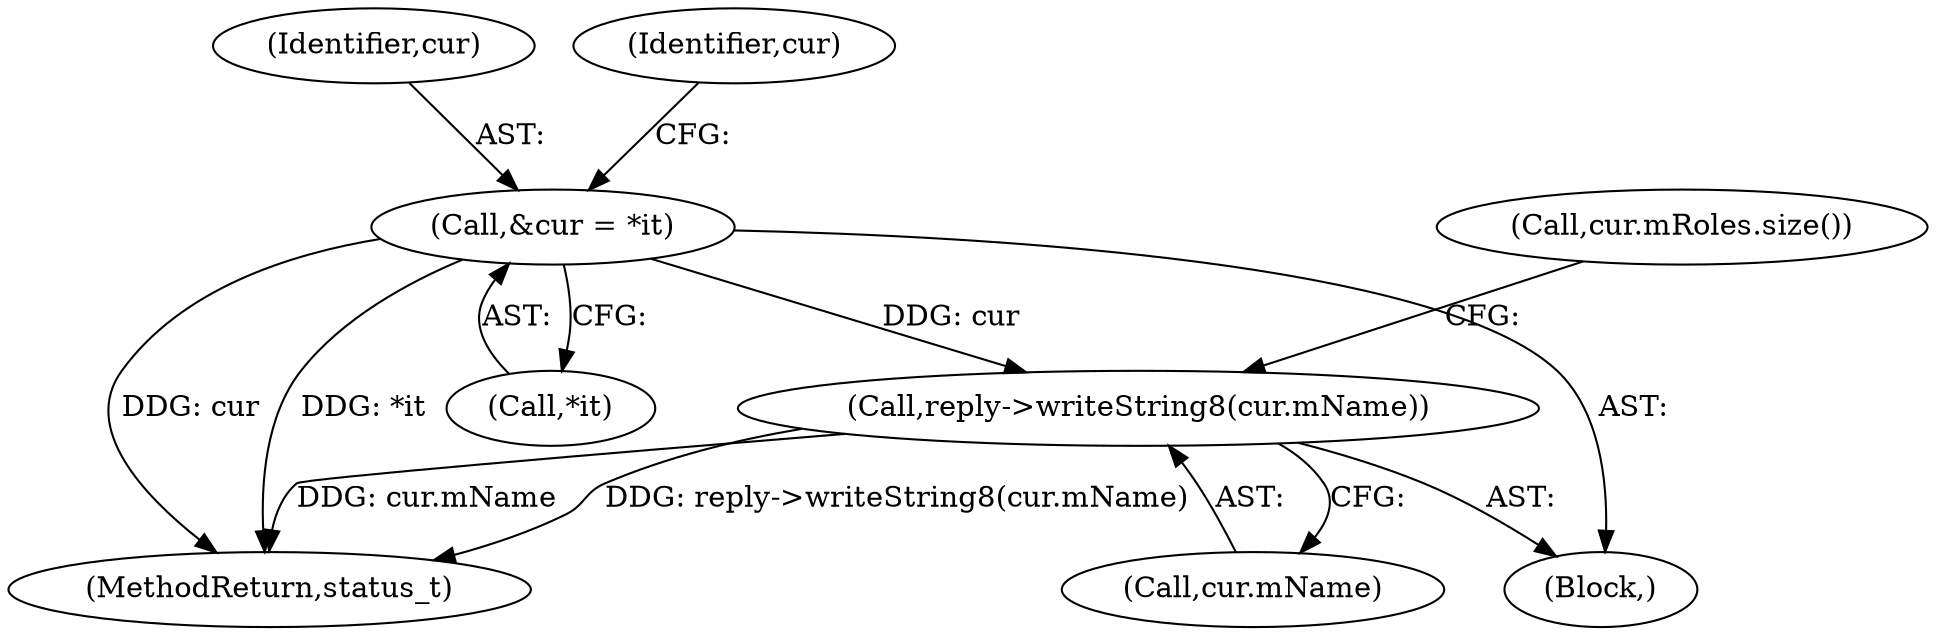 digraph "0_Android_db829699d3293f254a7387894303451a91278986@API" {
"1000164" [label="(Call,reply->writeString8(cur.mName))"];
"1000160" [label="(Call,&cur = *it)"];
"1001353" [label="(MethodReturn,status_t)"];
"1000161" [label="(Identifier,cur)"];
"1000166" [label="(Identifier,cur)"];
"1000164" [label="(Call,reply->writeString8(cur.mName))"];
"1000160" [label="(Call,&cur = *it)"];
"1000162" [label="(Call,*it)"];
"1000158" [label="(Block,)"];
"1000165" [label="(Call,cur.mName)"];
"1000169" [label="(Call,cur.mRoles.size())"];
"1000164" -> "1000158"  [label="AST: "];
"1000164" -> "1000165"  [label="CFG: "];
"1000165" -> "1000164"  [label="AST: "];
"1000169" -> "1000164"  [label="CFG: "];
"1000164" -> "1001353"  [label="DDG: reply->writeString8(cur.mName)"];
"1000164" -> "1001353"  [label="DDG: cur.mName"];
"1000160" -> "1000164"  [label="DDG: cur"];
"1000160" -> "1000158"  [label="AST: "];
"1000160" -> "1000162"  [label="CFG: "];
"1000161" -> "1000160"  [label="AST: "];
"1000162" -> "1000160"  [label="AST: "];
"1000166" -> "1000160"  [label="CFG: "];
"1000160" -> "1001353"  [label="DDG: *it"];
"1000160" -> "1001353"  [label="DDG: cur"];
}
